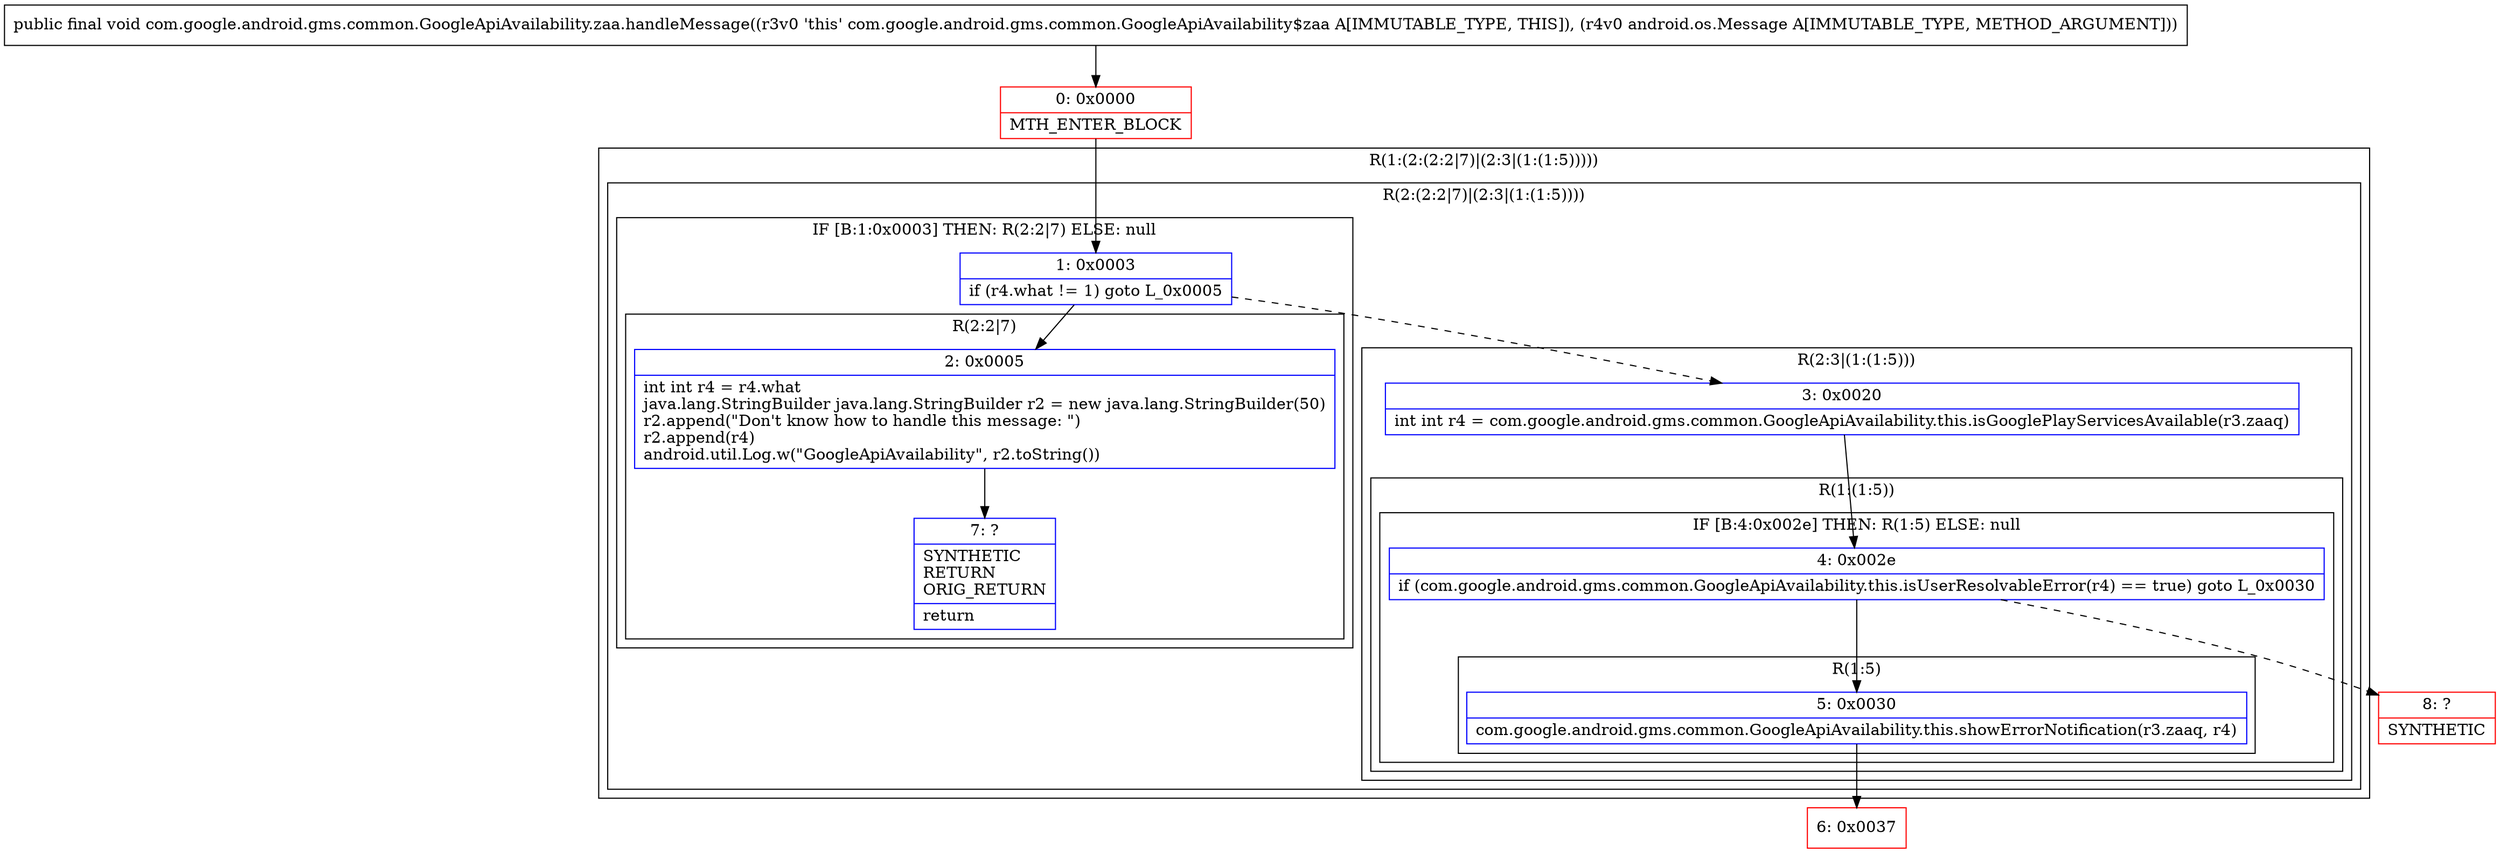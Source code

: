 digraph "CFG forcom.google.android.gms.common.GoogleApiAvailability.zaa.handleMessage(Landroid\/os\/Message;)V" {
subgraph cluster_Region_1058090849 {
label = "R(1:(2:(2:2|7)|(2:3|(1:(1:5)))))";
node [shape=record,color=blue];
subgraph cluster_Region_520414898 {
label = "R(2:(2:2|7)|(2:3|(1:(1:5))))";
node [shape=record,color=blue];
subgraph cluster_IfRegion_1724969228 {
label = "IF [B:1:0x0003] THEN: R(2:2|7) ELSE: null";
node [shape=record,color=blue];
Node_1 [shape=record,label="{1\:\ 0x0003|if (r4.what != 1) goto L_0x0005\l}"];
subgraph cluster_Region_1669843261 {
label = "R(2:2|7)";
node [shape=record,color=blue];
Node_2 [shape=record,label="{2\:\ 0x0005|int int r4 = r4.what\ljava.lang.StringBuilder java.lang.StringBuilder r2 = new java.lang.StringBuilder(50)\lr2.append(\"Don't know how to handle this message: \")\lr2.append(r4)\landroid.util.Log.w(\"GoogleApiAvailability\", r2.toString())\l}"];
Node_7 [shape=record,label="{7\:\ ?|SYNTHETIC\lRETURN\lORIG_RETURN\l|return\l}"];
}
}
subgraph cluster_Region_578895255 {
label = "R(2:3|(1:(1:5)))";
node [shape=record,color=blue];
Node_3 [shape=record,label="{3\:\ 0x0020|int int r4 = com.google.android.gms.common.GoogleApiAvailability.this.isGooglePlayServicesAvailable(r3.zaaq)\l}"];
subgraph cluster_Region_666014047 {
label = "R(1:(1:5))";
node [shape=record,color=blue];
subgraph cluster_IfRegion_857379067 {
label = "IF [B:4:0x002e] THEN: R(1:5) ELSE: null";
node [shape=record,color=blue];
Node_4 [shape=record,label="{4\:\ 0x002e|if (com.google.android.gms.common.GoogleApiAvailability.this.isUserResolvableError(r4) == true) goto L_0x0030\l}"];
subgraph cluster_Region_770735713 {
label = "R(1:5)";
node [shape=record,color=blue];
Node_5 [shape=record,label="{5\:\ 0x0030|com.google.android.gms.common.GoogleApiAvailability.this.showErrorNotification(r3.zaaq, r4)\l}"];
}
}
}
}
}
}
Node_0 [shape=record,color=red,label="{0\:\ 0x0000|MTH_ENTER_BLOCK\l}"];
Node_6 [shape=record,color=red,label="{6\:\ 0x0037}"];
Node_8 [shape=record,color=red,label="{8\:\ ?|SYNTHETIC\l}"];
MethodNode[shape=record,label="{public final void com.google.android.gms.common.GoogleApiAvailability.zaa.handleMessage((r3v0 'this' com.google.android.gms.common.GoogleApiAvailability$zaa A[IMMUTABLE_TYPE, THIS]), (r4v0 android.os.Message A[IMMUTABLE_TYPE, METHOD_ARGUMENT])) }"];
MethodNode -> Node_0;
Node_1 -> Node_2;
Node_1 -> Node_3[style=dashed];
Node_2 -> Node_7;
Node_3 -> Node_4;
Node_4 -> Node_5;
Node_4 -> Node_8[style=dashed];
Node_5 -> Node_6;
Node_0 -> Node_1;
}


